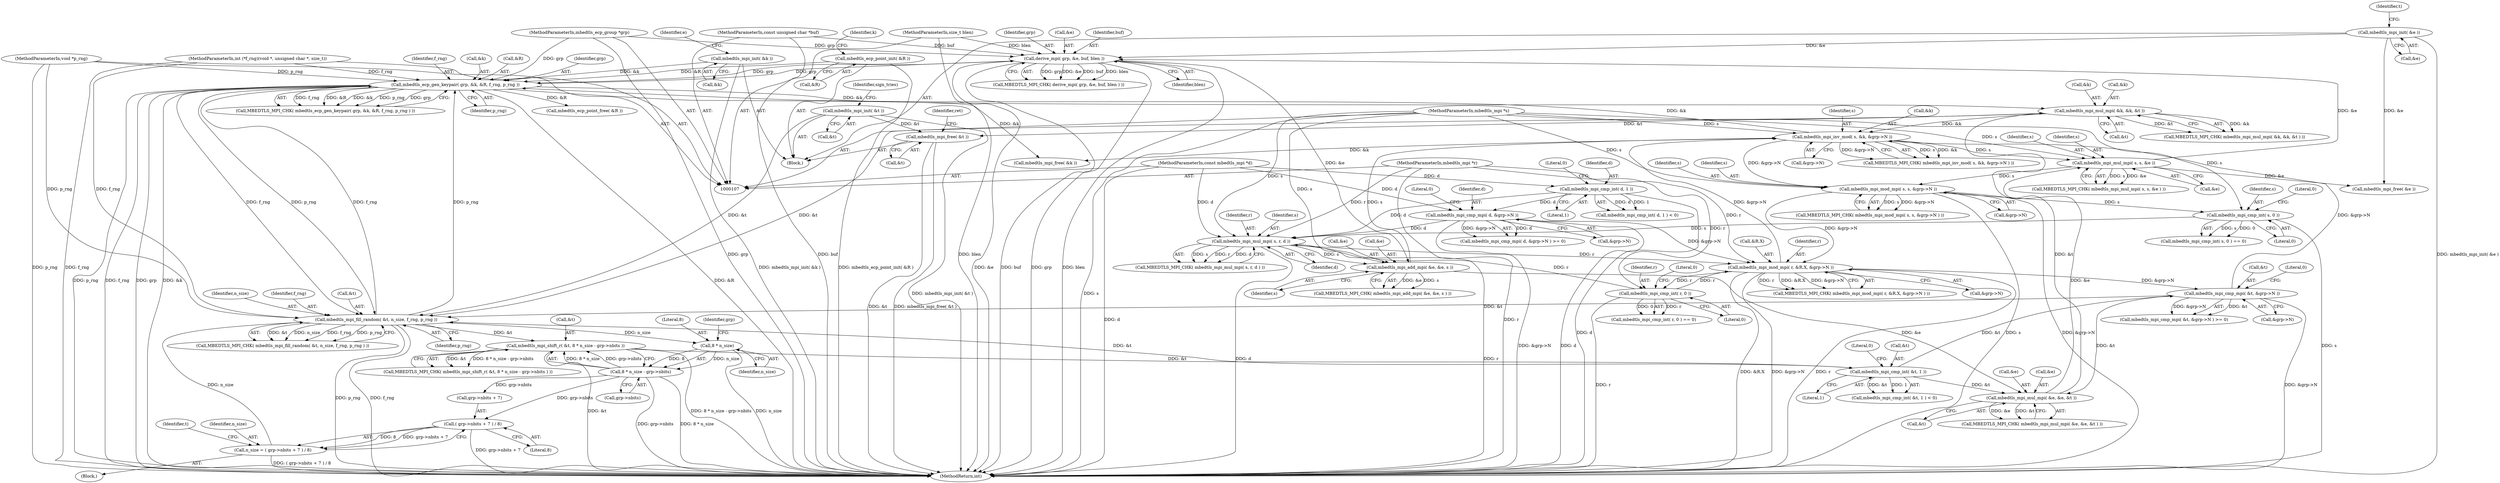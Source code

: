 digraph "1_mbedtls_298a43a77ec0ed2c19a8c924ddd8571ef3e65dfd@API" {
"1000348" [label="(Call,mbedtls_mpi_free( &t ))"];
"1000293" [label="(Call,mbedtls_mpi_mul_mpi( &k, &k, &t ))"];
"1000175" [label="(Call,mbedtls_ecp_gen_keypair( grp, &k, &R, f_rng, p_rng ))"];
"1000210" [label="(Call,derive_mpi( grp, &e, buf, blen ))"];
"1000108" [label="(MethodParameterIn,mbedtls_ecp_group *grp)"];
"1000158" [label="(Call,mbedtls_mpi_init( &e ))"];
"1000310" [label="(Call,mbedtls_mpi_mul_mpi( s, s, &e ))"];
"1000301" [label="(Call,mbedtls_mpi_inv_mod( s, &k, &grp->N ))"];
"1000278" [label="(Call,mbedtls_mpi_add_mpi( &e, &e, s ))"];
"1000273" [label="(Call,mbedtls_mpi_mul_mpi( s, r, d ))"];
"1000334" [label="(Call,mbedtls_mpi_cmp_int( s, 0 ))"];
"1000316" [label="(Call,mbedtls_mpi_mod_mpi( s, s, &grp->N ))"];
"1000110" [label="(MethodParameterIn,mbedtls_mpi *s)"];
"1000205" [label="(Call,mbedtls_mpi_cmp_int( r, 0 ))"];
"1000184" [label="(Call,mbedtls_mpi_mod_mpi( r, &R.X, &grp->N ))"];
"1000109" [label="(MethodParameterIn,mbedtls_mpi *r)"];
"1000143" [label="(Call,mbedtls_mpi_cmp_mpi( d, &grp->N ))"];
"1000138" [label="(Call,mbedtls_mpi_cmp_int( d, 1 ))"];
"1000111" [label="(MethodParameterIn,const mbedtls_mpi *d)"];
"1000264" [label="(Call,mbedtls_mpi_cmp_mpi( &t, &grp->N ))"];
"1000258" [label="(Call,mbedtls_mpi_cmp_int( &t, 1 ))"];
"1000239" [label="(Call,mbedtls_mpi_shift_r( &t, 8 * n_size - grp->nbits ))"];
"1000232" [label="(Call,mbedtls_mpi_fill_random( &t, n_size, f_rng, p_rng ))"];
"1000161" [label="(Call,mbedtls_mpi_init( &t ))"];
"1000222" [label="(Call,n_size = ( grp->nbits + 7 ) / 8)"];
"1000224" [label="(Call,( grp->nbits + 7 ) / 8)"];
"1000242" [label="(Call,8 * n_size - grp->nbits)"];
"1000243" [label="(Call,8 * n_size)"];
"1000114" [label="(MethodParameterIn,int (*f_rng)(void *, unsigned char *, size_t))"];
"1000115" [label="(MethodParameterIn,void *p_rng)"];
"1000285" [label="(Call,mbedtls_mpi_mul_mpi( &e, &e, &t ))"];
"1000112" [label="(MethodParameterIn,const unsigned char *buf)"];
"1000113" [label="(MethodParameterIn,size_t blen)"];
"1000155" [label="(Call,mbedtls_mpi_init( &k ))"];
"1000152" [label="(Call,mbedtls_ecp_point_init( &R ))"];
"1000334" [label="(Call,mbedtls_mpi_cmp_int( s, 0 ))"];
"1000264" [label="(Call,mbedtls_mpi_cmp_mpi( &t, &grp->N ))"];
"1000211" [label="(Identifier,grp)"];
"1000246" [label="(Call,grp->nbits)"];
"1000336" [label="(Literal,0)"];
"1000243" [label="(Call,8 * n_size)"];
"1000293" [label="(Call,mbedtls_mpi_mul_mpi( &k, &k, &t ))"];
"1000339" [label="(Call,mbedtls_ecp_point_free( &R ))"];
"1000160" [label="(Identifier,e)"];
"1000208" [label="(Literal,0)"];
"1000298" [label="(Call,&t)"];
"1000333" [label="(Call,mbedtls_mpi_cmp_int( s, 0 ) == 0)"];
"1000224" [label="(Call,( grp->nbits + 7 ) / 8)"];
"1000263" [label="(Call,mbedtls_mpi_cmp_mpi( &t, &grp->N ) >= 0)"];
"1000210" [label="(Call,derive_mpi( grp, &e, buf, blen ))"];
"1000296" [label="(Call,&k)"];
"1000155" [label="(Call,mbedtls_mpi_init( &k ))"];
"1000174" [label="(Call,MBEDTLS_MPI_CHK( mbedtls_ecp_gen_keypair( grp, &k, &R, f_rng, p_rng ) ))"];
"1000315" [label="(Call,MBEDTLS_MPI_CHK( mbedtls_mpi_mod_mpi( s, s, &grp->N ) ))"];
"1000302" [label="(Identifier,s)"];
"1000284" [label="(Call,MBEDTLS_MPI_CHK( mbedtls_mpi_mul_mpi( &e, &e, &t ) ))"];
"1000209" [label="(Call,MBEDTLS_MPI_CHK( derive_mpi( grp, &e, buf, blen ) ))"];
"1000272" [label="(Call,MBEDTLS_MPI_CHK( mbedtls_mpi_mul_mpi( s, r, d ) ))"];
"1000177" [label="(Call,&k)"];
"1000231" [label="(Call,MBEDTLS_MPI_CHK( mbedtls_mpi_fill_random( &t, n_size, f_rng, p_rng ) ))"];
"1000138" [label="(Call,mbedtls_mpi_cmp_int( d, 1 ))"];
"1000285" [label="(Call,mbedtls_mpi_mul_mpi( &e, &e, &t ))"];
"1000225" [label="(Call,grp->nbits + 7)"];
"1000342" [label="(Call,mbedtls_mpi_free( &k ))"];
"1000257" [label="(Call,mbedtls_mpi_cmp_int( &t, 1 ) < 0)"];
"1000112" [label="(MethodParameterIn,const unsigned char *buf)"];
"1000179" [label="(Call,&R)"];
"1000290" [label="(Call,&t)"];
"1000142" [label="(Call,mbedtls_mpi_cmp_mpi( d, &grp->N ) >= 0)"];
"1000149" [label="(Literal,0)"];
"1000311" [label="(Identifier,s)"];
"1000317" [label="(Identifier,s)"];
"1000294" [label="(Call,&k)"];
"1000235" [label="(Identifier,n_size)"];
"1000212" [label="(Call,&e)"];
"1000345" [label="(Call,mbedtls_mpi_free( &e ))"];
"1000283" [label="(Identifier,s)"];
"1000288" [label="(Call,&e)"];
"1000312" [label="(Identifier,s)"];
"1000115" [label="(MethodParameterIn,void *p_rng)"];
"1000276" [label="(Identifier,d)"];
"1000206" [label="(Identifier,r)"];
"1000186" [label="(Call,&R.X)"];
"1000176" [label="(Identifier,grp)"];
"1000352" [label="(Identifier,ret)"];
"1000301" [label="(Call,mbedtls_mpi_inv_mod( s, &k, &grp->N ))"];
"1000110" [label="(MethodParameterIn,mbedtls_mpi *s)"];
"1000116" [label="(Block,)"];
"1000184" [label="(Call,mbedtls_mpi_mod_mpi( r, &R.X, &grp->N ))"];
"1000318" [label="(Identifier,s)"];
"1000275" [label="(Identifier,r)"];
"1000109" [label="(MethodParameterIn,mbedtls_mpi *r)"];
"1000259" [label="(Call,&t)"];
"1000205" [label="(Call,mbedtls_mpi_cmp_int( r, 0 ))"];
"1000108" [label="(MethodParameterIn,mbedtls_ecp_group *grp)"];
"1000305" [label="(Call,&grp->N)"];
"1000353" [label="(MethodReturn,int)"];
"1000214" [label="(Identifier,buf)"];
"1000335" [label="(Identifier,s)"];
"1000274" [label="(Identifier,s)"];
"1000183" [label="(Call,MBEDTLS_MPI_CHK( mbedtls_mpi_mod_mpi( r, &R.X, &grp->N ) ))"];
"1000267" [label="(Call,&grp->N)"];
"1000232" [label="(Call,mbedtls_mpi_fill_random( &t, n_size, f_rng, p_rng ))"];
"1000111" [label="(MethodParameterIn,const mbedtls_mpi *d)"];
"1000158" [label="(Call,mbedtls_mpi_init( &e ))"];
"1000113" [label="(MethodParameterIn,size_t blen)"];
"1000310" [label="(Call,mbedtls_mpi_mul_mpi( s, s, &e ))"];
"1000271" [label="(Literal,0)"];
"1000165" [label="(Identifier,sign_tries)"];
"1000286" [label="(Call,&e)"];
"1000300" [label="(Call,MBEDTLS_MPI_CHK( mbedtls_mpi_inv_mod( s, &k, &grp->N ) ))"];
"1000244" [label="(Literal,8)"];
"1000159" [label="(Call,&e)"];
"1000162" [label="(Call,&t)"];
"1000156" [label="(Call,&k)"];
"1000273" [label="(Call,mbedtls_mpi_mul_mpi( s, r, d ))"];
"1000281" [label="(Call,&e)"];
"1000144" [label="(Identifier,d)"];
"1000247" [label="(Identifier,grp)"];
"1000313" [label="(Call,&e)"];
"1000303" [label="(Call,&k)"];
"1000240" [label="(Call,&t)"];
"1000292" [label="(Call,MBEDTLS_MPI_CHK( mbedtls_mpi_mul_mpi( &k, &k, &t ) ))"];
"1000237" [label="(Identifier,p_rng)"];
"1000141" [label="(Literal,0)"];
"1000215" [label="(Identifier,blen)"];
"1000242" [label="(Call,8 * n_size - grp->nbits)"];
"1000222" [label="(Call,n_size = ( grp->nbits + 7 ) / 8)"];
"1000190" [label="(Call,&grp->N)"];
"1000152" [label="(Call,mbedtls_ecp_point_init( &R ))"];
"1000319" [label="(Call,&grp->N)"];
"1000348" [label="(Call,mbedtls_mpi_free( &t ))"];
"1000204" [label="(Call,mbedtls_mpi_cmp_int( r, 0 ) == 0)"];
"1000239" [label="(Call,mbedtls_mpi_shift_r( &t, 8 * n_size - grp->nbits ))"];
"1000137" [label="(Call,mbedtls_mpi_cmp_int( d, 1 ) < 0)"];
"1000140" [label="(Literal,1)"];
"1000153" [label="(Call,&R)"];
"1000316" [label="(Call,mbedtls_mpi_mod_mpi( s, s, &grp->N ))"];
"1000145" [label="(Call,&grp->N)"];
"1000175" [label="(Call,mbedtls_ecp_gen_keypair( grp, &k, &R, f_rng, p_rng ))"];
"1000139" [label="(Identifier,d)"];
"1000161" [label="(Call,mbedtls_mpi_init( &t ))"];
"1000207" [label="(Literal,0)"];
"1000163" [label="(Identifier,t)"];
"1000114" [label="(MethodParameterIn,int (*f_rng)(void *, unsigned char *, size_t))"];
"1000265" [label="(Call,&t)"];
"1000245" [label="(Identifier,n_size)"];
"1000349" [label="(Call,&t)"];
"1000258" [label="(Call,mbedtls_mpi_cmp_int( &t, 1 ))"];
"1000230" [label="(Literal,8)"];
"1000262" [label="(Literal,0)"];
"1000143" [label="(Call,mbedtls_mpi_cmp_mpi( d, &grp->N ))"];
"1000157" [label="(Identifier,k)"];
"1000220" [label="(Block,)"];
"1000185" [label="(Identifier,r)"];
"1000236" [label="(Identifier,f_rng)"];
"1000181" [label="(Identifier,f_rng)"];
"1000233" [label="(Call,&t)"];
"1000223" [label="(Identifier,n_size)"];
"1000278" [label="(Call,mbedtls_mpi_add_mpi( &e, &e, s ))"];
"1000261" [label="(Literal,1)"];
"1000238" [label="(Call,MBEDTLS_MPI_CHK( mbedtls_mpi_shift_r( &t, 8 * n_size - grp->nbits ) ))"];
"1000182" [label="(Identifier,p_rng)"];
"1000234" [label="(Identifier,t)"];
"1000279" [label="(Call,&e)"];
"1000337" [label="(Literal,0)"];
"1000277" [label="(Call,MBEDTLS_MPI_CHK( mbedtls_mpi_add_mpi( &e, &e, s ) ))"];
"1000309" [label="(Call,MBEDTLS_MPI_CHK( mbedtls_mpi_mul_mpi( s, s, &e ) ))"];
"1000348" -> "1000116"  [label="AST: "];
"1000348" -> "1000349"  [label="CFG: "];
"1000349" -> "1000348"  [label="AST: "];
"1000352" -> "1000348"  [label="CFG: "];
"1000348" -> "1000353"  [label="DDG: &t"];
"1000348" -> "1000353"  [label="DDG: mbedtls_mpi_free( &t )"];
"1000293" -> "1000348"  [label="DDG: &t"];
"1000161" -> "1000348"  [label="DDG: &t"];
"1000293" -> "1000292"  [label="AST: "];
"1000293" -> "1000298"  [label="CFG: "];
"1000294" -> "1000293"  [label="AST: "];
"1000296" -> "1000293"  [label="AST: "];
"1000298" -> "1000293"  [label="AST: "];
"1000292" -> "1000293"  [label="CFG: "];
"1000293" -> "1000232"  [label="DDG: &t"];
"1000293" -> "1000292"  [label="DDG: &k"];
"1000293" -> "1000292"  [label="DDG: &t"];
"1000175" -> "1000293"  [label="DDG: &k"];
"1000285" -> "1000293"  [label="DDG: &t"];
"1000293" -> "1000301"  [label="DDG: &k"];
"1000175" -> "1000174"  [label="AST: "];
"1000175" -> "1000182"  [label="CFG: "];
"1000176" -> "1000175"  [label="AST: "];
"1000177" -> "1000175"  [label="AST: "];
"1000179" -> "1000175"  [label="AST: "];
"1000181" -> "1000175"  [label="AST: "];
"1000182" -> "1000175"  [label="AST: "];
"1000174" -> "1000175"  [label="CFG: "];
"1000175" -> "1000353"  [label="DDG: &R"];
"1000175" -> "1000353"  [label="DDG: p_rng"];
"1000175" -> "1000353"  [label="DDG: f_rng"];
"1000175" -> "1000353"  [label="DDG: grp"];
"1000175" -> "1000353"  [label="DDG: &k"];
"1000175" -> "1000174"  [label="DDG: f_rng"];
"1000175" -> "1000174"  [label="DDG: &R"];
"1000175" -> "1000174"  [label="DDG: &k"];
"1000175" -> "1000174"  [label="DDG: p_rng"];
"1000175" -> "1000174"  [label="DDG: grp"];
"1000210" -> "1000175"  [label="DDG: grp"];
"1000108" -> "1000175"  [label="DDG: grp"];
"1000301" -> "1000175"  [label="DDG: &k"];
"1000155" -> "1000175"  [label="DDG: &k"];
"1000152" -> "1000175"  [label="DDG: &R"];
"1000232" -> "1000175"  [label="DDG: f_rng"];
"1000232" -> "1000175"  [label="DDG: p_rng"];
"1000114" -> "1000175"  [label="DDG: f_rng"];
"1000115" -> "1000175"  [label="DDG: p_rng"];
"1000175" -> "1000210"  [label="DDG: grp"];
"1000175" -> "1000232"  [label="DDG: f_rng"];
"1000175" -> "1000232"  [label="DDG: p_rng"];
"1000175" -> "1000339"  [label="DDG: &R"];
"1000175" -> "1000342"  [label="DDG: &k"];
"1000210" -> "1000209"  [label="AST: "];
"1000210" -> "1000215"  [label="CFG: "];
"1000211" -> "1000210"  [label="AST: "];
"1000212" -> "1000210"  [label="AST: "];
"1000214" -> "1000210"  [label="AST: "];
"1000215" -> "1000210"  [label="AST: "];
"1000209" -> "1000210"  [label="CFG: "];
"1000210" -> "1000353"  [label="DDG: &e"];
"1000210" -> "1000353"  [label="DDG: buf"];
"1000210" -> "1000353"  [label="DDG: grp"];
"1000210" -> "1000353"  [label="DDG: blen"];
"1000210" -> "1000209"  [label="DDG: grp"];
"1000210" -> "1000209"  [label="DDG: &e"];
"1000210" -> "1000209"  [label="DDG: buf"];
"1000210" -> "1000209"  [label="DDG: blen"];
"1000108" -> "1000210"  [label="DDG: grp"];
"1000158" -> "1000210"  [label="DDG: &e"];
"1000310" -> "1000210"  [label="DDG: &e"];
"1000112" -> "1000210"  [label="DDG: buf"];
"1000113" -> "1000210"  [label="DDG: blen"];
"1000210" -> "1000278"  [label="DDG: &e"];
"1000108" -> "1000107"  [label="AST: "];
"1000108" -> "1000353"  [label="DDG: grp"];
"1000158" -> "1000116"  [label="AST: "];
"1000158" -> "1000159"  [label="CFG: "];
"1000159" -> "1000158"  [label="AST: "];
"1000163" -> "1000158"  [label="CFG: "];
"1000158" -> "1000353"  [label="DDG: mbedtls_mpi_init( &e )"];
"1000158" -> "1000345"  [label="DDG: &e"];
"1000310" -> "1000309"  [label="AST: "];
"1000310" -> "1000313"  [label="CFG: "];
"1000311" -> "1000310"  [label="AST: "];
"1000312" -> "1000310"  [label="AST: "];
"1000313" -> "1000310"  [label="AST: "];
"1000309" -> "1000310"  [label="CFG: "];
"1000310" -> "1000309"  [label="DDG: s"];
"1000310" -> "1000309"  [label="DDG: &e"];
"1000301" -> "1000310"  [label="DDG: s"];
"1000110" -> "1000310"  [label="DDG: s"];
"1000285" -> "1000310"  [label="DDG: &e"];
"1000310" -> "1000316"  [label="DDG: s"];
"1000310" -> "1000345"  [label="DDG: &e"];
"1000301" -> "1000300"  [label="AST: "];
"1000301" -> "1000305"  [label="CFG: "];
"1000302" -> "1000301"  [label="AST: "];
"1000303" -> "1000301"  [label="AST: "];
"1000305" -> "1000301"  [label="AST: "];
"1000300" -> "1000301"  [label="CFG: "];
"1000301" -> "1000300"  [label="DDG: s"];
"1000301" -> "1000300"  [label="DDG: &k"];
"1000301" -> "1000300"  [label="DDG: &grp->N"];
"1000278" -> "1000301"  [label="DDG: s"];
"1000110" -> "1000301"  [label="DDG: s"];
"1000184" -> "1000301"  [label="DDG: &grp->N"];
"1000264" -> "1000301"  [label="DDG: &grp->N"];
"1000301" -> "1000316"  [label="DDG: &grp->N"];
"1000301" -> "1000342"  [label="DDG: &k"];
"1000278" -> "1000277"  [label="AST: "];
"1000278" -> "1000283"  [label="CFG: "];
"1000279" -> "1000278"  [label="AST: "];
"1000281" -> "1000278"  [label="AST: "];
"1000283" -> "1000278"  [label="AST: "];
"1000277" -> "1000278"  [label="CFG: "];
"1000278" -> "1000277"  [label="DDG: &e"];
"1000278" -> "1000277"  [label="DDG: s"];
"1000273" -> "1000278"  [label="DDG: s"];
"1000110" -> "1000278"  [label="DDG: s"];
"1000278" -> "1000285"  [label="DDG: &e"];
"1000273" -> "1000272"  [label="AST: "];
"1000273" -> "1000276"  [label="CFG: "];
"1000274" -> "1000273"  [label="AST: "];
"1000275" -> "1000273"  [label="AST: "];
"1000276" -> "1000273"  [label="AST: "];
"1000272" -> "1000273"  [label="CFG: "];
"1000273" -> "1000353"  [label="DDG: r"];
"1000273" -> "1000353"  [label="DDG: d"];
"1000273" -> "1000184"  [label="DDG: r"];
"1000273" -> "1000272"  [label="DDG: s"];
"1000273" -> "1000272"  [label="DDG: r"];
"1000273" -> "1000272"  [label="DDG: d"];
"1000334" -> "1000273"  [label="DDG: s"];
"1000110" -> "1000273"  [label="DDG: s"];
"1000205" -> "1000273"  [label="DDG: r"];
"1000109" -> "1000273"  [label="DDG: r"];
"1000138" -> "1000273"  [label="DDG: d"];
"1000143" -> "1000273"  [label="DDG: d"];
"1000111" -> "1000273"  [label="DDG: d"];
"1000334" -> "1000333"  [label="AST: "];
"1000334" -> "1000336"  [label="CFG: "];
"1000335" -> "1000334"  [label="AST: "];
"1000336" -> "1000334"  [label="AST: "];
"1000337" -> "1000334"  [label="CFG: "];
"1000334" -> "1000353"  [label="DDG: s"];
"1000334" -> "1000333"  [label="DDG: s"];
"1000334" -> "1000333"  [label="DDG: 0"];
"1000316" -> "1000334"  [label="DDG: s"];
"1000110" -> "1000334"  [label="DDG: s"];
"1000316" -> "1000315"  [label="AST: "];
"1000316" -> "1000319"  [label="CFG: "];
"1000317" -> "1000316"  [label="AST: "];
"1000318" -> "1000316"  [label="AST: "];
"1000319" -> "1000316"  [label="AST: "];
"1000315" -> "1000316"  [label="CFG: "];
"1000316" -> "1000353"  [label="DDG: s"];
"1000316" -> "1000353"  [label="DDG: &grp->N"];
"1000316" -> "1000184"  [label="DDG: &grp->N"];
"1000316" -> "1000315"  [label="DDG: s"];
"1000316" -> "1000315"  [label="DDG: &grp->N"];
"1000110" -> "1000316"  [label="DDG: s"];
"1000110" -> "1000107"  [label="AST: "];
"1000110" -> "1000353"  [label="DDG: s"];
"1000205" -> "1000204"  [label="AST: "];
"1000205" -> "1000207"  [label="CFG: "];
"1000206" -> "1000205"  [label="AST: "];
"1000207" -> "1000205"  [label="AST: "];
"1000208" -> "1000205"  [label="CFG: "];
"1000205" -> "1000353"  [label="DDG: r"];
"1000205" -> "1000184"  [label="DDG: r"];
"1000205" -> "1000204"  [label="DDG: r"];
"1000205" -> "1000204"  [label="DDG: 0"];
"1000184" -> "1000205"  [label="DDG: r"];
"1000109" -> "1000205"  [label="DDG: r"];
"1000184" -> "1000183"  [label="AST: "];
"1000184" -> "1000190"  [label="CFG: "];
"1000185" -> "1000184"  [label="AST: "];
"1000186" -> "1000184"  [label="AST: "];
"1000190" -> "1000184"  [label="AST: "];
"1000183" -> "1000184"  [label="CFG: "];
"1000184" -> "1000353"  [label="DDG: r"];
"1000184" -> "1000353"  [label="DDG: &R.X"];
"1000184" -> "1000353"  [label="DDG: &grp->N"];
"1000184" -> "1000183"  [label="DDG: r"];
"1000184" -> "1000183"  [label="DDG: &R.X"];
"1000184" -> "1000183"  [label="DDG: &grp->N"];
"1000109" -> "1000184"  [label="DDG: r"];
"1000143" -> "1000184"  [label="DDG: &grp->N"];
"1000184" -> "1000264"  [label="DDG: &grp->N"];
"1000109" -> "1000107"  [label="AST: "];
"1000109" -> "1000353"  [label="DDG: r"];
"1000143" -> "1000142"  [label="AST: "];
"1000143" -> "1000145"  [label="CFG: "];
"1000144" -> "1000143"  [label="AST: "];
"1000145" -> "1000143"  [label="AST: "];
"1000149" -> "1000143"  [label="CFG: "];
"1000143" -> "1000353"  [label="DDG: d"];
"1000143" -> "1000353"  [label="DDG: &grp->N"];
"1000143" -> "1000142"  [label="DDG: d"];
"1000143" -> "1000142"  [label="DDG: &grp->N"];
"1000138" -> "1000143"  [label="DDG: d"];
"1000111" -> "1000143"  [label="DDG: d"];
"1000138" -> "1000137"  [label="AST: "];
"1000138" -> "1000140"  [label="CFG: "];
"1000139" -> "1000138"  [label="AST: "];
"1000140" -> "1000138"  [label="AST: "];
"1000141" -> "1000138"  [label="CFG: "];
"1000138" -> "1000353"  [label="DDG: d"];
"1000138" -> "1000137"  [label="DDG: d"];
"1000138" -> "1000137"  [label="DDG: 1"];
"1000111" -> "1000138"  [label="DDG: d"];
"1000111" -> "1000107"  [label="AST: "];
"1000111" -> "1000353"  [label="DDG: d"];
"1000264" -> "1000263"  [label="AST: "];
"1000264" -> "1000267"  [label="CFG: "];
"1000265" -> "1000264"  [label="AST: "];
"1000267" -> "1000264"  [label="AST: "];
"1000271" -> "1000264"  [label="CFG: "];
"1000264" -> "1000353"  [label="DDG: &grp->N"];
"1000264" -> "1000232"  [label="DDG: &t"];
"1000264" -> "1000263"  [label="DDG: &t"];
"1000264" -> "1000263"  [label="DDG: &grp->N"];
"1000258" -> "1000264"  [label="DDG: &t"];
"1000264" -> "1000285"  [label="DDG: &t"];
"1000258" -> "1000257"  [label="AST: "];
"1000258" -> "1000261"  [label="CFG: "];
"1000259" -> "1000258"  [label="AST: "];
"1000261" -> "1000258"  [label="AST: "];
"1000262" -> "1000258"  [label="CFG: "];
"1000258" -> "1000232"  [label="DDG: &t"];
"1000258" -> "1000257"  [label="DDG: &t"];
"1000258" -> "1000257"  [label="DDG: 1"];
"1000239" -> "1000258"  [label="DDG: &t"];
"1000258" -> "1000285"  [label="DDG: &t"];
"1000239" -> "1000238"  [label="AST: "];
"1000239" -> "1000242"  [label="CFG: "];
"1000240" -> "1000239"  [label="AST: "];
"1000242" -> "1000239"  [label="AST: "];
"1000238" -> "1000239"  [label="CFG: "];
"1000239" -> "1000353"  [label="DDG: &t"];
"1000239" -> "1000353"  [label="DDG: 8 * n_size - grp->nbits"];
"1000239" -> "1000238"  [label="DDG: &t"];
"1000239" -> "1000238"  [label="DDG: 8 * n_size - grp->nbits"];
"1000232" -> "1000239"  [label="DDG: &t"];
"1000242" -> "1000239"  [label="DDG: 8 * n_size"];
"1000242" -> "1000239"  [label="DDG: grp->nbits"];
"1000232" -> "1000231"  [label="AST: "];
"1000232" -> "1000237"  [label="CFG: "];
"1000233" -> "1000232"  [label="AST: "];
"1000235" -> "1000232"  [label="AST: "];
"1000236" -> "1000232"  [label="AST: "];
"1000237" -> "1000232"  [label="AST: "];
"1000231" -> "1000232"  [label="CFG: "];
"1000232" -> "1000353"  [label="DDG: p_rng"];
"1000232" -> "1000353"  [label="DDG: f_rng"];
"1000232" -> "1000231"  [label="DDG: &t"];
"1000232" -> "1000231"  [label="DDG: n_size"];
"1000232" -> "1000231"  [label="DDG: f_rng"];
"1000232" -> "1000231"  [label="DDG: p_rng"];
"1000161" -> "1000232"  [label="DDG: &t"];
"1000222" -> "1000232"  [label="DDG: n_size"];
"1000114" -> "1000232"  [label="DDG: f_rng"];
"1000115" -> "1000232"  [label="DDG: p_rng"];
"1000232" -> "1000243"  [label="DDG: n_size"];
"1000161" -> "1000116"  [label="AST: "];
"1000161" -> "1000162"  [label="CFG: "];
"1000162" -> "1000161"  [label="AST: "];
"1000165" -> "1000161"  [label="CFG: "];
"1000161" -> "1000353"  [label="DDG: mbedtls_mpi_init( &t )"];
"1000222" -> "1000220"  [label="AST: "];
"1000222" -> "1000224"  [label="CFG: "];
"1000223" -> "1000222"  [label="AST: "];
"1000224" -> "1000222"  [label="AST: "];
"1000234" -> "1000222"  [label="CFG: "];
"1000222" -> "1000353"  [label="DDG: ( grp->nbits + 7 ) / 8"];
"1000224" -> "1000222"  [label="DDG: grp->nbits + 7"];
"1000224" -> "1000222"  [label="DDG: 8"];
"1000224" -> "1000230"  [label="CFG: "];
"1000225" -> "1000224"  [label="AST: "];
"1000230" -> "1000224"  [label="AST: "];
"1000224" -> "1000353"  [label="DDG: grp->nbits + 7"];
"1000242" -> "1000224"  [label="DDG: grp->nbits"];
"1000242" -> "1000246"  [label="CFG: "];
"1000243" -> "1000242"  [label="AST: "];
"1000246" -> "1000242"  [label="AST: "];
"1000242" -> "1000353"  [label="DDG: grp->nbits"];
"1000242" -> "1000353"  [label="DDG: 8 * n_size"];
"1000242" -> "1000225"  [label="DDG: grp->nbits"];
"1000243" -> "1000242"  [label="DDG: 8"];
"1000243" -> "1000242"  [label="DDG: n_size"];
"1000243" -> "1000245"  [label="CFG: "];
"1000244" -> "1000243"  [label="AST: "];
"1000245" -> "1000243"  [label="AST: "];
"1000247" -> "1000243"  [label="CFG: "];
"1000243" -> "1000353"  [label="DDG: n_size"];
"1000114" -> "1000107"  [label="AST: "];
"1000114" -> "1000353"  [label="DDG: f_rng"];
"1000115" -> "1000107"  [label="AST: "];
"1000115" -> "1000353"  [label="DDG: p_rng"];
"1000285" -> "1000284"  [label="AST: "];
"1000285" -> "1000290"  [label="CFG: "];
"1000286" -> "1000285"  [label="AST: "];
"1000288" -> "1000285"  [label="AST: "];
"1000290" -> "1000285"  [label="AST: "];
"1000284" -> "1000285"  [label="CFG: "];
"1000285" -> "1000284"  [label="DDG: &e"];
"1000285" -> "1000284"  [label="DDG: &t"];
"1000112" -> "1000107"  [label="AST: "];
"1000112" -> "1000353"  [label="DDG: buf"];
"1000113" -> "1000107"  [label="AST: "];
"1000113" -> "1000353"  [label="DDG: blen"];
"1000155" -> "1000116"  [label="AST: "];
"1000155" -> "1000156"  [label="CFG: "];
"1000156" -> "1000155"  [label="AST: "];
"1000160" -> "1000155"  [label="CFG: "];
"1000155" -> "1000353"  [label="DDG: mbedtls_mpi_init( &k )"];
"1000152" -> "1000116"  [label="AST: "];
"1000152" -> "1000153"  [label="CFG: "];
"1000153" -> "1000152"  [label="AST: "];
"1000157" -> "1000152"  [label="CFG: "];
"1000152" -> "1000353"  [label="DDG: mbedtls_ecp_point_init( &R )"];
}
